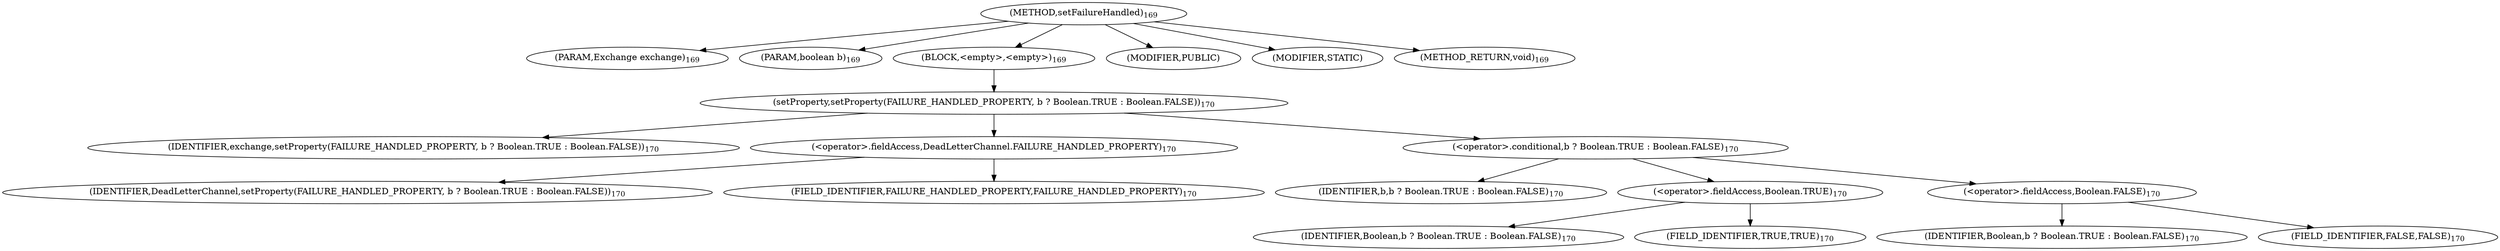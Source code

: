 digraph "setFailureHandled" {  
"447" [label = <(METHOD,setFailureHandled)<SUB>169</SUB>> ]
"448" [label = <(PARAM,Exchange exchange)<SUB>169</SUB>> ]
"449" [label = <(PARAM,boolean b)<SUB>169</SUB>> ]
"450" [label = <(BLOCK,&lt;empty&gt;,&lt;empty&gt;)<SUB>169</SUB>> ]
"451" [label = <(setProperty,setProperty(FAILURE_HANDLED_PROPERTY, b ? Boolean.TRUE : Boolean.FALSE))<SUB>170</SUB>> ]
"452" [label = <(IDENTIFIER,exchange,setProperty(FAILURE_HANDLED_PROPERTY, b ? Boolean.TRUE : Boolean.FALSE))<SUB>170</SUB>> ]
"453" [label = <(&lt;operator&gt;.fieldAccess,DeadLetterChannel.FAILURE_HANDLED_PROPERTY)<SUB>170</SUB>> ]
"454" [label = <(IDENTIFIER,DeadLetterChannel,setProperty(FAILURE_HANDLED_PROPERTY, b ? Boolean.TRUE : Boolean.FALSE))<SUB>170</SUB>> ]
"455" [label = <(FIELD_IDENTIFIER,FAILURE_HANDLED_PROPERTY,FAILURE_HANDLED_PROPERTY)<SUB>170</SUB>> ]
"456" [label = <(&lt;operator&gt;.conditional,b ? Boolean.TRUE : Boolean.FALSE)<SUB>170</SUB>> ]
"457" [label = <(IDENTIFIER,b,b ? Boolean.TRUE : Boolean.FALSE)<SUB>170</SUB>> ]
"458" [label = <(&lt;operator&gt;.fieldAccess,Boolean.TRUE)<SUB>170</SUB>> ]
"459" [label = <(IDENTIFIER,Boolean,b ? Boolean.TRUE : Boolean.FALSE)<SUB>170</SUB>> ]
"460" [label = <(FIELD_IDENTIFIER,TRUE,TRUE)<SUB>170</SUB>> ]
"461" [label = <(&lt;operator&gt;.fieldAccess,Boolean.FALSE)<SUB>170</SUB>> ]
"462" [label = <(IDENTIFIER,Boolean,b ? Boolean.TRUE : Boolean.FALSE)<SUB>170</SUB>> ]
"463" [label = <(FIELD_IDENTIFIER,FALSE,FALSE)<SUB>170</SUB>> ]
"464" [label = <(MODIFIER,PUBLIC)> ]
"465" [label = <(MODIFIER,STATIC)> ]
"466" [label = <(METHOD_RETURN,void)<SUB>169</SUB>> ]
  "447" -> "448" 
  "447" -> "449" 
  "447" -> "450" 
  "447" -> "464" 
  "447" -> "465" 
  "447" -> "466" 
  "450" -> "451" 
  "451" -> "452" 
  "451" -> "453" 
  "451" -> "456" 
  "453" -> "454" 
  "453" -> "455" 
  "456" -> "457" 
  "456" -> "458" 
  "456" -> "461" 
  "458" -> "459" 
  "458" -> "460" 
  "461" -> "462" 
  "461" -> "463" 
}
